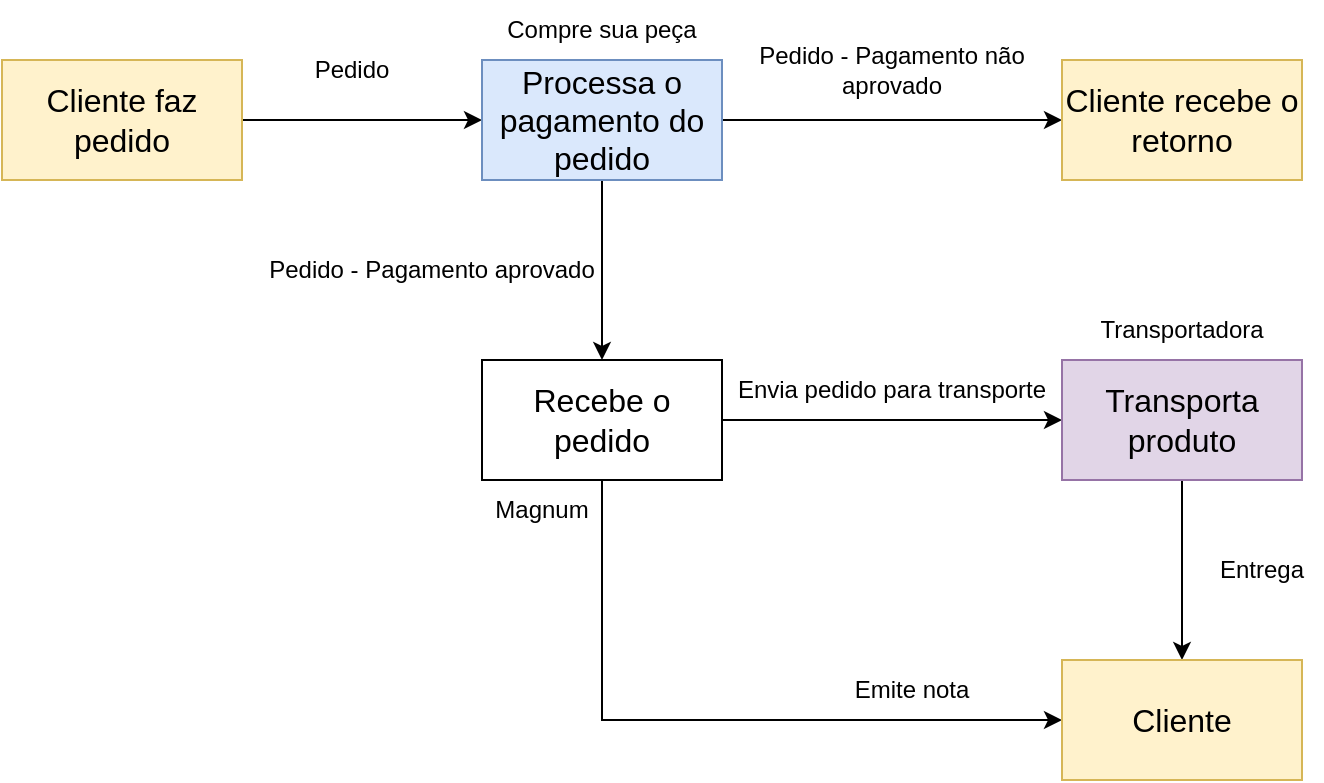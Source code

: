 <mxfile version="26.0.4">
  <diagram name="Página-1" id="2KZGWjl2fdi0CwkLy8pH">
    <mxGraphModel dx="1038" dy="426" grid="1" gridSize="10" guides="1" tooltips="1" connect="1" arrows="1" fold="1" page="1" pageScale="1" pageWidth="827" pageHeight="1169" math="0" shadow="0">
      <root>
        <mxCell id="0" />
        <mxCell id="1" parent="0" />
        <mxCell id="X5MFcecDnW7EVMNdHlIu-2" style="edgeStyle=orthogonalEdgeStyle;rounded=0;orthogonalLoop=1;jettySize=auto;html=1;entryX=0;entryY=0.5;entryDx=0;entryDy=0;" edge="1" parent="1" source="zd_mETxT3Hom4_Nt144h-1" target="X5MFcecDnW7EVMNdHlIu-1">
          <mxGeometry relative="1" as="geometry" />
        </mxCell>
        <mxCell id="zd_mETxT3Hom4_Nt144h-1" value="Cliente faz pedido" style="rounded=0;whiteSpace=wrap;html=1;fillColor=#fff2cc;strokeColor=#d6b656;fontSize=16;" parent="1" vertex="1">
          <mxGeometry x="40" y="40" width="120" height="60" as="geometry" />
        </mxCell>
        <mxCell id="X5MFcecDnW7EVMNdHlIu-12" style="edgeStyle=orthogonalEdgeStyle;rounded=0;orthogonalLoop=1;jettySize=auto;html=1;entryX=0.5;entryY=0;entryDx=0;entryDy=0;" edge="1" parent="1" source="X5MFcecDnW7EVMNdHlIu-1" target="X5MFcecDnW7EVMNdHlIu-9">
          <mxGeometry relative="1" as="geometry" />
        </mxCell>
        <mxCell id="X5MFcecDnW7EVMNdHlIu-28" style="edgeStyle=orthogonalEdgeStyle;rounded=0;orthogonalLoop=1;jettySize=auto;html=1;entryX=0;entryY=0.5;entryDx=0;entryDy=0;" edge="1" parent="1" source="X5MFcecDnW7EVMNdHlIu-1" target="X5MFcecDnW7EVMNdHlIu-27">
          <mxGeometry relative="1" as="geometry" />
        </mxCell>
        <mxCell id="X5MFcecDnW7EVMNdHlIu-1" value="Processa o pagamento do pedido" style="rounded=0;whiteSpace=wrap;html=1;fillColor=#dae8fc;strokeColor=#6c8ebf;fontSize=16;" vertex="1" parent="1">
          <mxGeometry x="280" y="40" width="120" height="60" as="geometry" />
        </mxCell>
        <mxCell id="X5MFcecDnW7EVMNdHlIu-3" value="Compre sua peça" style="text;html=1;align=center;verticalAlign=middle;whiteSpace=wrap;rounded=0;" vertex="1" parent="1">
          <mxGeometry x="280" y="10" width="120" height="30" as="geometry" />
        </mxCell>
        <mxCell id="X5MFcecDnW7EVMNdHlIu-4" value="Pedido" style="text;html=1;align=center;verticalAlign=middle;whiteSpace=wrap;rounded=0;" vertex="1" parent="1">
          <mxGeometry x="160" y="30" width="110" height="30" as="geometry" />
        </mxCell>
        <mxCell id="X5MFcecDnW7EVMNdHlIu-18" style="edgeStyle=orthogonalEdgeStyle;rounded=0;orthogonalLoop=1;jettySize=auto;html=1;entryX=0;entryY=0.5;entryDx=0;entryDy=0;" edge="1" parent="1" source="X5MFcecDnW7EVMNdHlIu-9" target="X5MFcecDnW7EVMNdHlIu-17">
          <mxGeometry relative="1" as="geometry" />
        </mxCell>
        <mxCell id="X5MFcecDnW7EVMNdHlIu-24" style="edgeStyle=orthogonalEdgeStyle;rounded=0;orthogonalLoop=1;jettySize=auto;html=1;entryX=0;entryY=0.5;entryDx=0;entryDy=0;" edge="1" parent="1" source="X5MFcecDnW7EVMNdHlIu-9" target="X5MFcecDnW7EVMNdHlIu-21">
          <mxGeometry relative="1" as="geometry">
            <Array as="points">
              <mxPoint x="340" y="370" />
            </Array>
          </mxGeometry>
        </mxCell>
        <mxCell id="X5MFcecDnW7EVMNdHlIu-9" value="Recebe o pedido" style="rounded=0;whiteSpace=wrap;html=1;fontSize=16;" vertex="1" parent="1">
          <mxGeometry x="280" y="190" width="120" height="60" as="geometry" />
        </mxCell>
        <mxCell id="X5MFcecDnW7EVMNdHlIu-11" value="Magnum" style="text;html=1;align=center;verticalAlign=middle;whiteSpace=wrap;rounded=0;" vertex="1" parent="1">
          <mxGeometry x="280" y="250" width="60" height="30" as="geometry" />
        </mxCell>
        <mxCell id="X5MFcecDnW7EVMNdHlIu-13" value="Pedido - Pagamento aprovado" style="text;html=1;align=center;verticalAlign=middle;whiteSpace=wrap;rounded=0;" vertex="1" parent="1">
          <mxGeometry x="170" y="130" width="170" height="30" as="geometry" />
        </mxCell>
        <mxCell id="X5MFcecDnW7EVMNdHlIu-22" style="edgeStyle=orthogonalEdgeStyle;rounded=0;orthogonalLoop=1;jettySize=auto;html=1;entryX=0.5;entryY=0;entryDx=0;entryDy=0;" edge="1" parent="1" source="X5MFcecDnW7EVMNdHlIu-17" target="X5MFcecDnW7EVMNdHlIu-21">
          <mxGeometry relative="1" as="geometry" />
        </mxCell>
        <mxCell id="X5MFcecDnW7EVMNdHlIu-17" value="Transporta produto" style="rounded=0;whiteSpace=wrap;html=1;fillColor=#e1d5e7;strokeColor=#9673a6;fontSize=16;" vertex="1" parent="1">
          <mxGeometry x="570" y="190" width="120" height="60" as="geometry" />
        </mxCell>
        <mxCell id="X5MFcecDnW7EVMNdHlIu-19" value="Envia pedido para transporte" style="text;html=1;align=center;verticalAlign=middle;whiteSpace=wrap;rounded=0;" vertex="1" parent="1">
          <mxGeometry x="400" y="190" width="170" height="30" as="geometry" />
        </mxCell>
        <mxCell id="X5MFcecDnW7EVMNdHlIu-20" value="Transportadora" style="text;html=1;align=center;verticalAlign=middle;whiteSpace=wrap;rounded=0;" vertex="1" parent="1">
          <mxGeometry x="570" y="160" width="120" height="30" as="geometry" />
        </mxCell>
        <mxCell id="X5MFcecDnW7EVMNdHlIu-21" value="Cliente" style="rounded=0;whiteSpace=wrap;html=1;fillColor=#fff2cc;strokeColor=#d6b656;fontSize=16;" vertex="1" parent="1">
          <mxGeometry x="570" y="340" width="120" height="60" as="geometry" />
        </mxCell>
        <mxCell id="X5MFcecDnW7EVMNdHlIu-25" value="Emite nota" style="text;html=1;align=center;verticalAlign=middle;whiteSpace=wrap;rounded=0;" vertex="1" parent="1">
          <mxGeometry x="465" y="340" width="60" height="30" as="geometry" />
        </mxCell>
        <mxCell id="X5MFcecDnW7EVMNdHlIu-26" value="Entrega" style="text;html=1;align=center;verticalAlign=middle;whiteSpace=wrap;rounded=0;" vertex="1" parent="1">
          <mxGeometry x="640" y="280" width="60" height="30" as="geometry" />
        </mxCell>
        <mxCell id="X5MFcecDnW7EVMNdHlIu-27" value="Cliente recebe o retorno" style="rounded=0;whiteSpace=wrap;html=1;fillColor=#fff2cc;strokeColor=#d6b656;fontSize=16;" vertex="1" parent="1">
          <mxGeometry x="570" y="40" width="120" height="60" as="geometry" />
        </mxCell>
        <mxCell id="X5MFcecDnW7EVMNdHlIu-29" value="Pedido - Pagamento não aprovado" style="text;html=1;align=center;verticalAlign=middle;whiteSpace=wrap;rounded=0;" vertex="1" parent="1">
          <mxGeometry x="400" y="30" width="170" height="30" as="geometry" />
        </mxCell>
      </root>
    </mxGraphModel>
  </diagram>
</mxfile>

